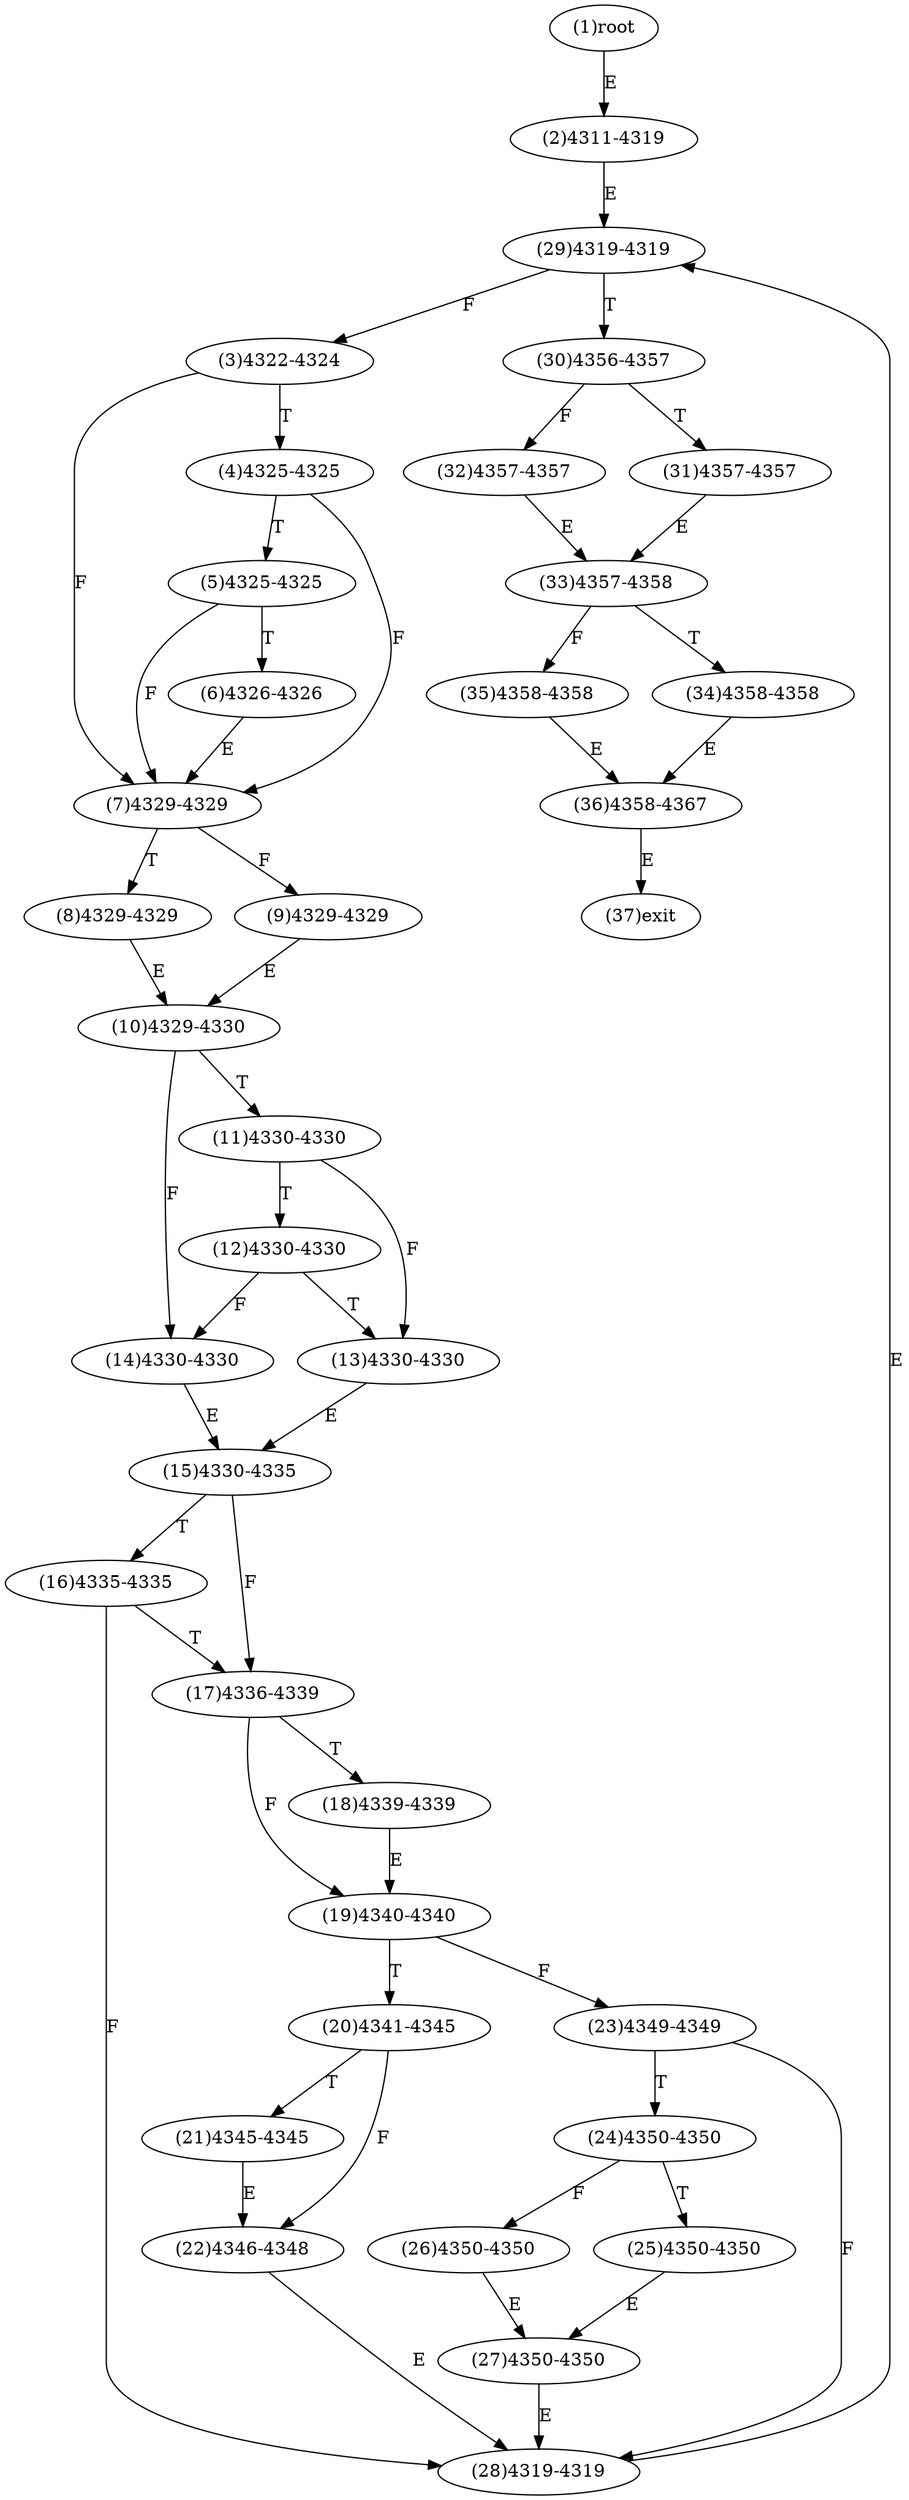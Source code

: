 digraph "" { 
1[ label="(1)root"];
2[ label="(2)4311-4319"];
3[ label="(3)4322-4324"];
4[ label="(4)4325-4325"];
5[ label="(5)4325-4325"];
6[ label="(6)4326-4326"];
7[ label="(7)4329-4329"];
8[ label="(8)4329-4329"];
9[ label="(9)4329-4329"];
10[ label="(10)4329-4330"];
11[ label="(11)4330-4330"];
12[ label="(12)4330-4330"];
13[ label="(13)4330-4330"];
14[ label="(14)4330-4330"];
15[ label="(15)4330-4335"];
17[ label="(17)4336-4339"];
16[ label="(16)4335-4335"];
19[ label="(19)4340-4340"];
18[ label="(18)4339-4339"];
21[ label="(21)4345-4345"];
20[ label="(20)4341-4345"];
23[ label="(23)4349-4349"];
22[ label="(22)4346-4348"];
25[ label="(25)4350-4350"];
24[ label="(24)4350-4350"];
27[ label="(27)4350-4350"];
26[ label="(26)4350-4350"];
29[ label="(29)4319-4319"];
28[ label="(28)4319-4319"];
31[ label="(31)4357-4357"];
30[ label="(30)4356-4357"];
34[ label="(34)4358-4358"];
35[ label="(35)4358-4358"];
32[ label="(32)4357-4357"];
33[ label="(33)4357-4358"];
36[ label="(36)4358-4367"];
37[ label="(37)exit"];
1->2[ label="E"];
2->29[ label="E"];
3->7[ label="F"];
3->4[ label="T"];
4->7[ label="F"];
4->5[ label="T"];
5->7[ label="F"];
5->6[ label="T"];
6->7[ label="E"];
7->9[ label="F"];
7->8[ label="T"];
8->10[ label="E"];
9->10[ label="E"];
10->14[ label="F"];
10->11[ label="T"];
11->13[ label="F"];
11->12[ label="T"];
12->14[ label="F"];
12->13[ label="T"];
13->15[ label="E"];
14->15[ label="E"];
15->17[ label="F"];
15->16[ label="T"];
16->28[ label="F"];
16->17[ label="T"];
17->19[ label="F"];
17->18[ label="T"];
18->19[ label="E"];
19->23[ label="F"];
19->20[ label="T"];
20->22[ label="F"];
20->21[ label="T"];
21->22[ label="E"];
22->28[ label="E"];
23->28[ label="F"];
23->24[ label="T"];
24->26[ label="F"];
24->25[ label="T"];
25->27[ label="E"];
26->27[ label="E"];
27->28[ label="E"];
28->29[ label="E"];
29->3[ label="F"];
29->30[ label="T"];
30->32[ label="F"];
30->31[ label="T"];
31->33[ label="E"];
32->33[ label="E"];
33->35[ label="F"];
33->34[ label="T"];
34->36[ label="E"];
35->36[ label="E"];
36->37[ label="E"];
}